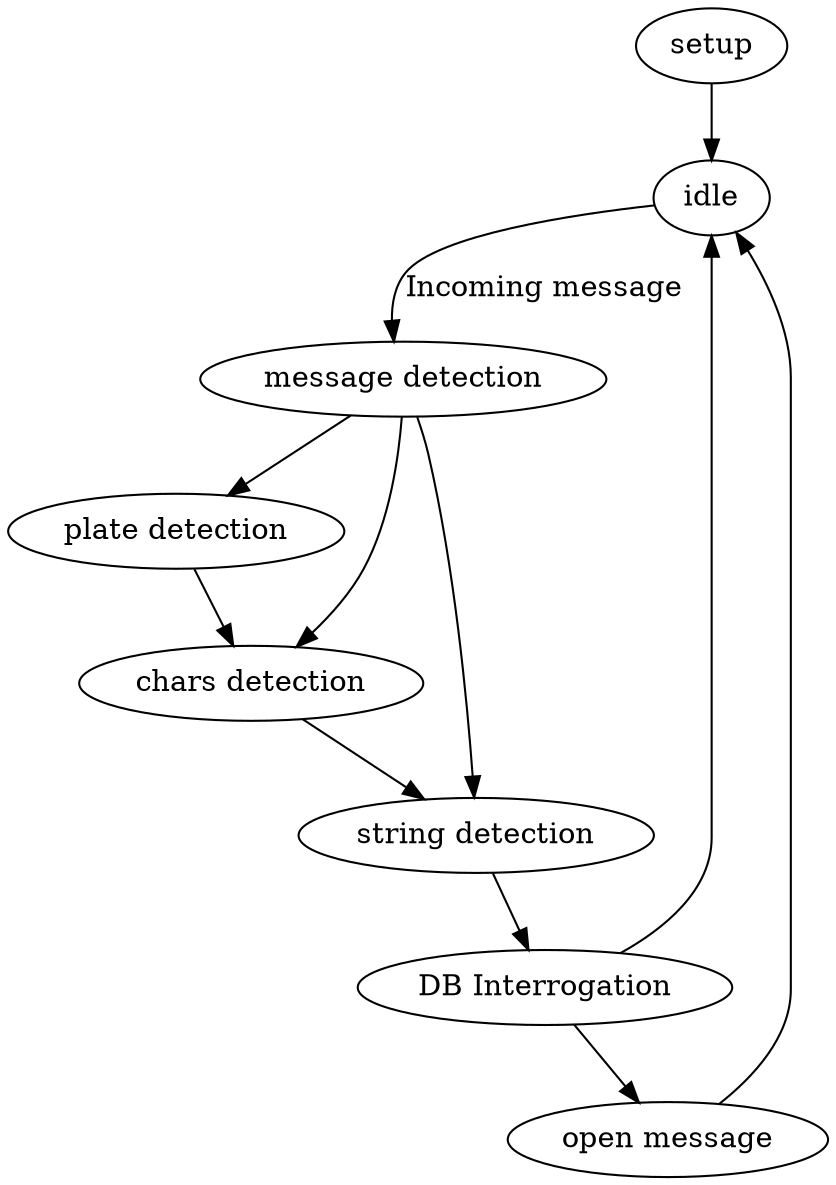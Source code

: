 digraph StateMachine {
    setup -> idle
    "idle" -> "message detection" [label="Incoming message"];
    "message detection" -> "plate detection" 
    "message detection" -> "chars detection"
    "message detection" -> "string detection"

    "plate detection" -> "chars detection" 
    
    "chars detection" -> "string detection"

    "string detection" -> "DB Interrogation"

    "DB Interrogation" -> "idle"
    "DB Interrogation" -> "open message"

    "open message" -> "idle"
}
